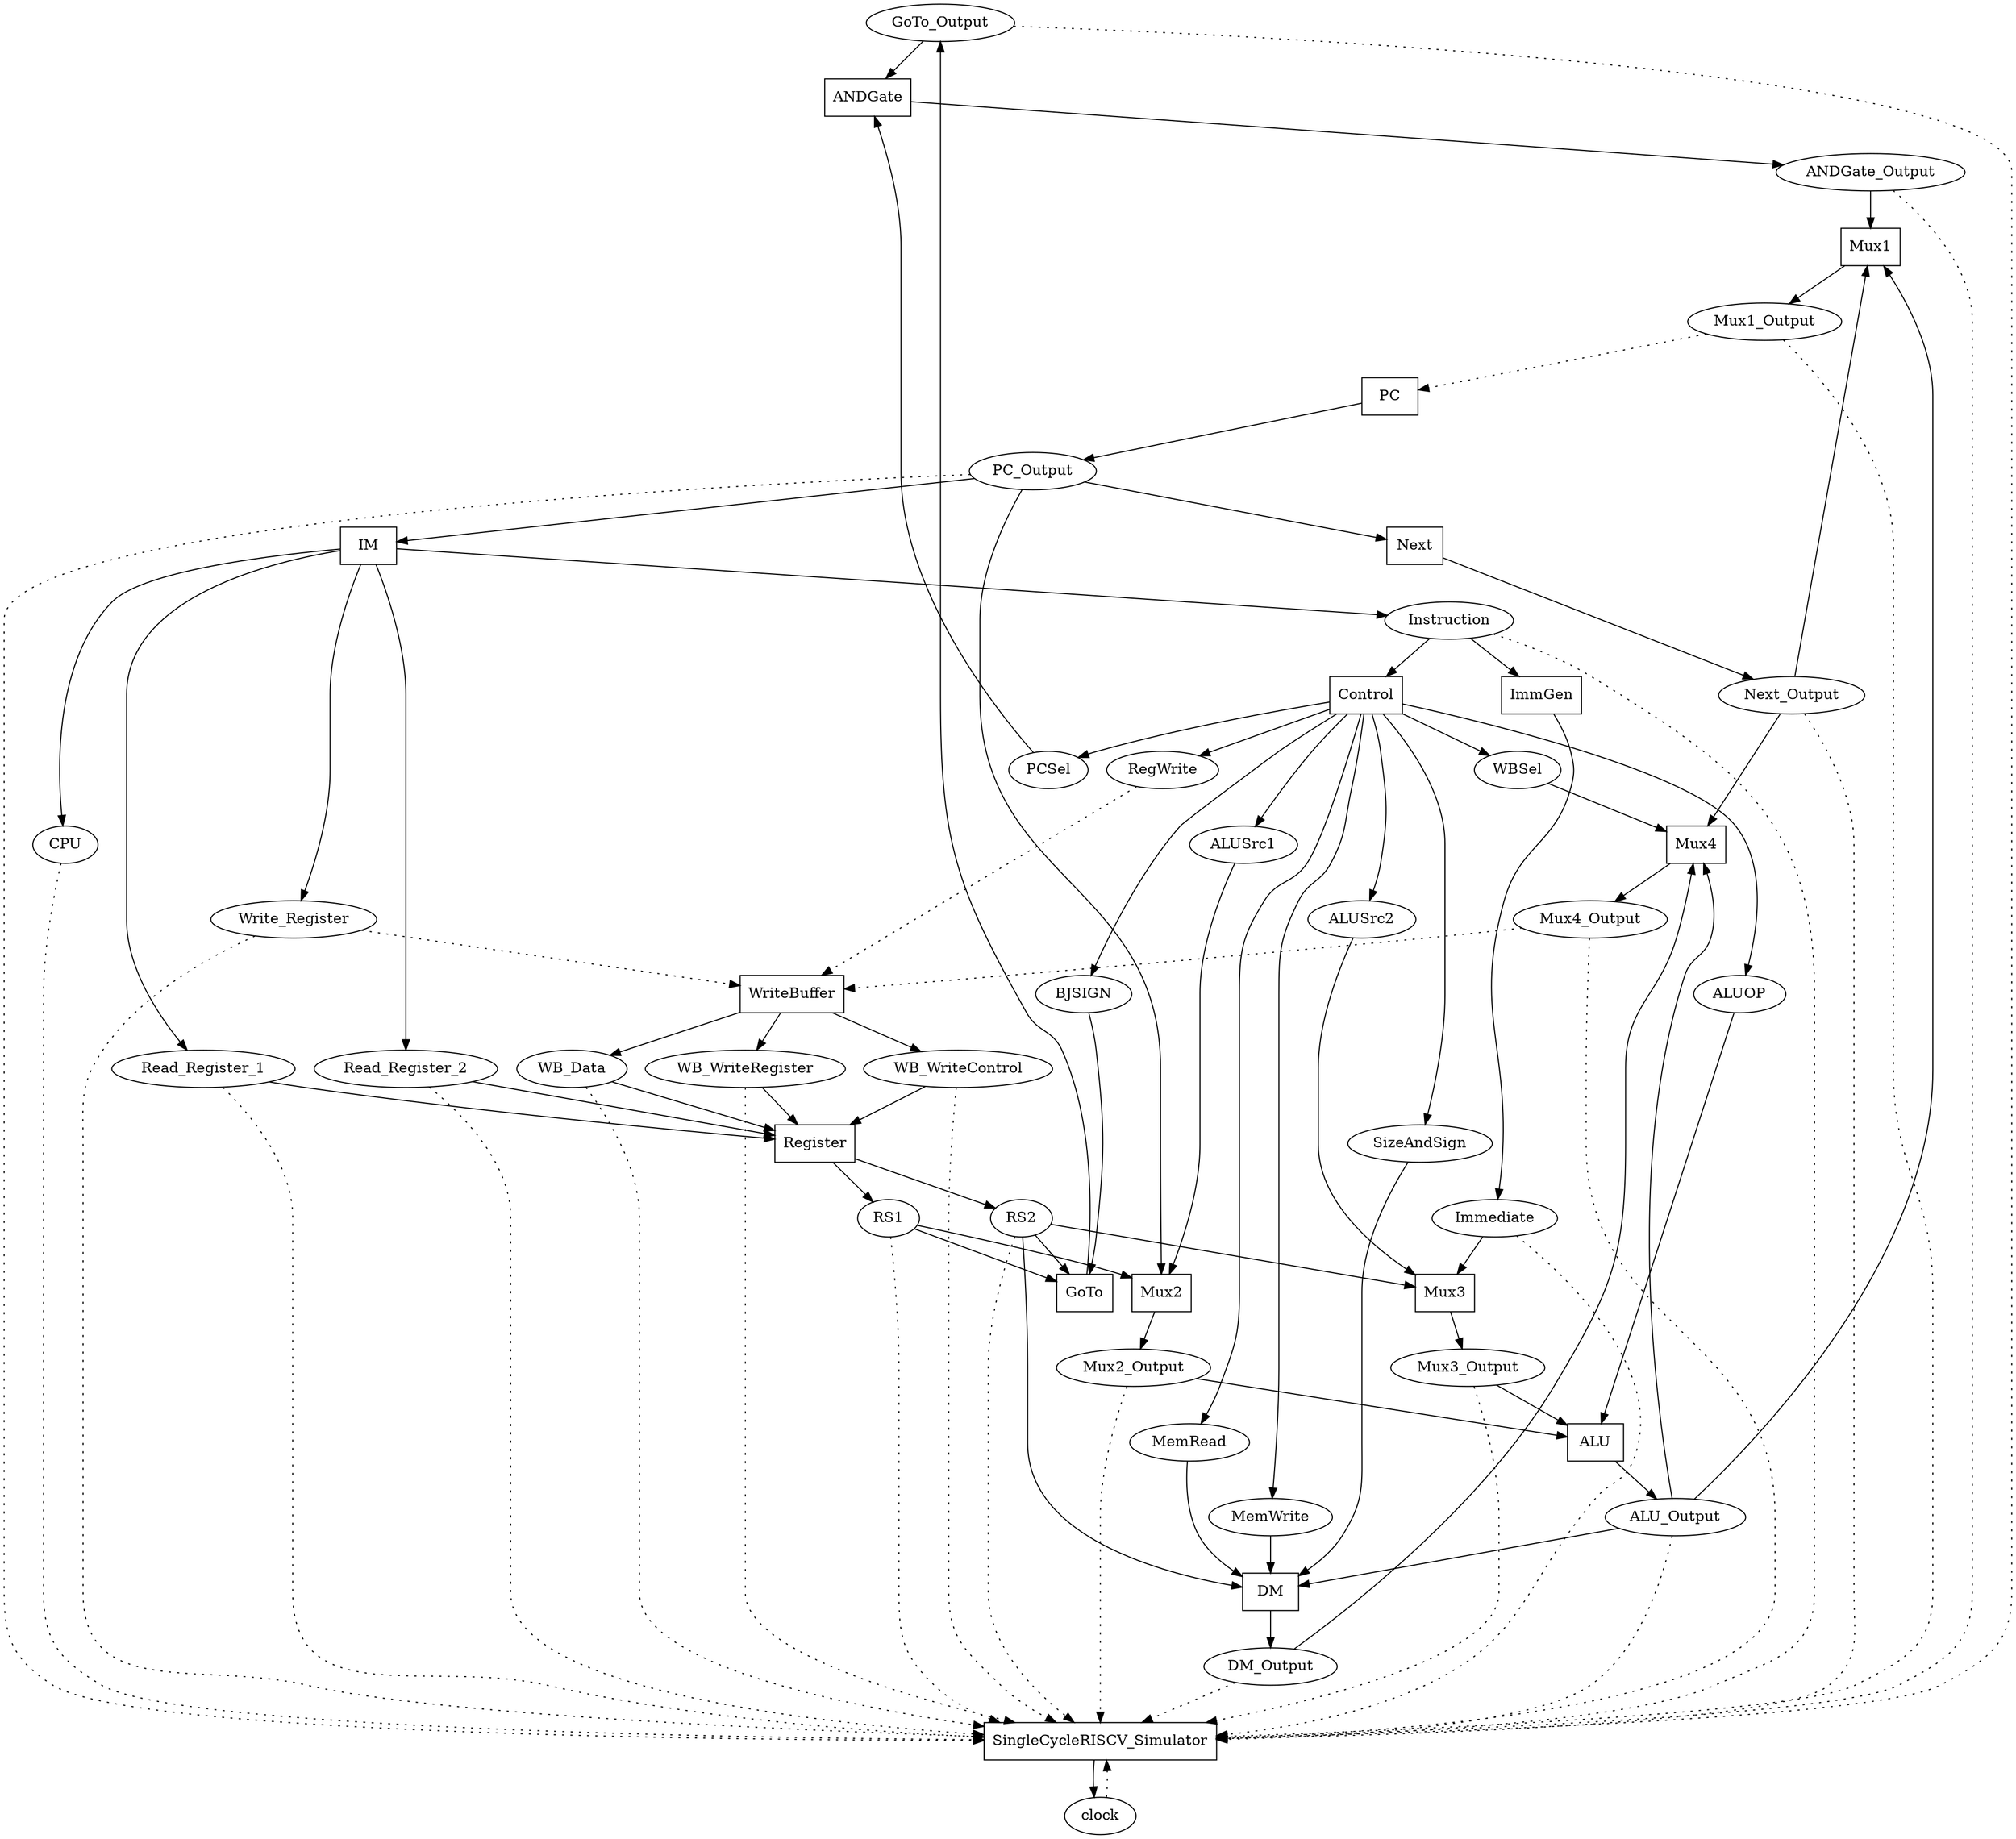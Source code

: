 digraph SingleCycleRISCV {
"GoTo_Output" [shape=oval];
"PCSel" [shape=oval];
"Next_Output" [shape=oval];
"ALU_Output" [shape=oval];
"ANDGate_Output" [shape=oval];
"PC_Output" [shape=oval];
"Read_Register_1" [shape=oval];
"Read_Register_2" [shape=oval];
"WB_Data" [shape=oval];
"WB_WriteRegister" [shape=oval];
"WB_WriteControl" [shape=oval];
"Instruction" [shape=oval];
"RS1" [shape=oval];
"ALUSrc1" [shape=oval];
"RS2" [shape=oval];
"Immediate" [shape=oval];
"ALUSrc2" [shape=oval];
"ALUOP" [shape=oval];
"Mux2_Output" [shape=oval];
"Mux3_Output" [shape=oval];
"BJSIGN" [shape=oval];
"MemRead" [shape=oval];
"MemWrite" [shape=oval];
"SizeAndSign" [shape=oval];
"DM_Output" [shape=oval];
"WBSel" [shape=oval];
"clock" [shape=oval];
"Mux1_Output" [shape=oval];
"Write_Register" [shape=oval];
"CPU" [shape=oval];
"RegWrite" [shape=oval];
"Mux4_Output" [shape=oval];
"ANDGate" [shape=box];
"Mux1" [shape=box];
"Mux4" [shape=box];
"DM" [shape=box];
"Next" [shape=box];
"IM" [shape=box];
"Mux2" [shape=box];
"Register" [shape=box];
"ImmGen" [shape=box];
"Control" [shape=box];
"GoTo" [shape=box];
"Mux3" [shape=box];
"ALU" [shape=box];
"SingleCycleRISCV_Simulator" [shape=box];
"PC" [shape=box];
"WriteBuffer" [shape=box];
"GoTo_Output" -> "ANDGate";
"PCSel" -> "ANDGate";
"Next_Output" -> "Mux1";
"Next_Output" -> "Mux4";
"ALU_Output" -> "Mux1";
"ALU_Output" -> "DM";
"ALU_Output" -> "Mux4";
"ANDGate_Output" -> "Mux1";
"PC_Output" -> "Next";
"PC_Output" -> "IM";
"PC_Output" -> "Mux2";
"Read_Register_1" -> "Register";
"Read_Register_2" -> "Register";
"WB_Data" -> "Register";
"WB_WriteRegister" -> "Register";
"WB_WriteControl" -> "Register";
"Instruction" -> "ImmGen";
"Instruction" -> "Control";
"RS1" -> "Mux2";
"RS1" -> "GoTo";
"ALUSrc1" -> "Mux2";
"RS2" -> "Mux3";
"RS2" -> "GoTo";
"RS2" -> "DM";
"Immediate" -> "Mux3";
"ALUSrc2" -> "Mux3";
"ALUOP" -> "ALU";
"Mux2_Output" -> "ALU";
"Mux3_Output" -> "ALU";
"BJSIGN" -> "GoTo";
"MemRead" -> "DM";
"MemWrite" -> "DM";
"SizeAndSign" -> "DM";
"DM_Output" -> "Mux4";
"WBSel" -> "Mux4";
"SingleCycleRISCV_Simulator" -> "clock";
"ANDGate" -> "ANDGate_Output";
"Mux1" -> "Mux1_Output";
"PC" -> "PC_Output";
"Next" -> "Next_Output";
"IM" -> "Read_Register_1";
"IM" -> "Read_Register_2";
"IM" -> "Write_Register";
"IM" -> "Instruction";
"IM" -> "CPU";
"Register" -> "RS1";
"Register" -> "RS2";
"ImmGen" -> "Immediate";
"Control" -> "PCSel";
"Control" -> "RegWrite";
"Control" -> "ALUSrc1";
"Control" -> "ALUSrc2";
"Control" -> "ALUOP";
"Control" -> "BJSIGN";
"Control" -> "MemRead";
"Control" -> "MemWrite";
"Control" -> "WBSel";
"Control" -> "SizeAndSign";
"WriteBuffer" -> "WB_Data";
"WriteBuffer" -> "WB_WriteRegister";
"WriteBuffer" -> "WB_WriteControl";
"Mux2" -> "Mux2_Output";
"Mux3" -> "Mux3_Output";
"ALU" -> "ALU_Output";
"GoTo" -> "GoTo_Output";
"DM" -> "DM_Output";
"Mux4" -> "Mux4_Output";
"ANDGate_Output" -> "SingleCycleRISCV_Simulator" [style=dotted];
"Mux1_Output" -> "SingleCycleRISCV_Simulator" [style=dotted];
"Mux1_Output" -> "PC" [style=dotted];
"PC_Output" -> "SingleCycleRISCV_Simulator" [style=dotted];
"Next_Output" -> "SingleCycleRISCV_Simulator" [style=dotted];
"Instruction" -> "SingleCycleRISCV_Simulator" [style=dotted];
"Read_Register_1" -> "SingleCycleRISCV_Simulator" [style=dotted];
"Read_Register_2" -> "SingleCycleRISCV_Simulator" [style=dotted];
"Write_Register" -> "SingleCycleRISCV_Simulator" [style=dotted];
"Write_Register" -> "WriteBuffer" [style=dotted];
"RS1" -> "SingleCycleRISCV_Simulator" [style=dotted];
"RS2" -> "SingleCycleRISCV_Simulator" [style=dotted];
"Immediate" -> "SingleCycleRISCV_Simulator" [style=dotted];
"WB_WriteRegister" -> "SingleCycleRISCV_Simulator" [style=dotted];
"WB_Data" -> "SingleCycleRISCV_Simulator" [style=dotted];
"WB_WriteControl" -> "SingleCycleRISCV_Simulator" [style=dotted];
"Mux2_Output" -> "SingleCycleRISCV_Simulator" [style=dotted];
"Mux3_Output" -> "SingleCycleRISCV_Simulator" [style=dotted];
"ALU_Output" -> "SingleCycleRISCV_Simulator" [style=dotted];
"GoTo_Output" -> "SingleCycleRISCV_Simulator" [style=dotted];
"DM_Output" -> "SingleCycleRISCV_Simulator" [style=dotted];
"Mux4_Output" -> "SingleCycleRISCV_Simulator" [style=dotted];
"Mux4_Output" -> "WriteBuffer" [style=dotted];
"CPU" -> "SingleCycleRISCV_Simulator" [style=dotted];
"clock" -> "SingleCycleRISCV_Simulator" [style=dotted];
"RegWrite" -> "WriteBuffer" [style=dotted];
}

